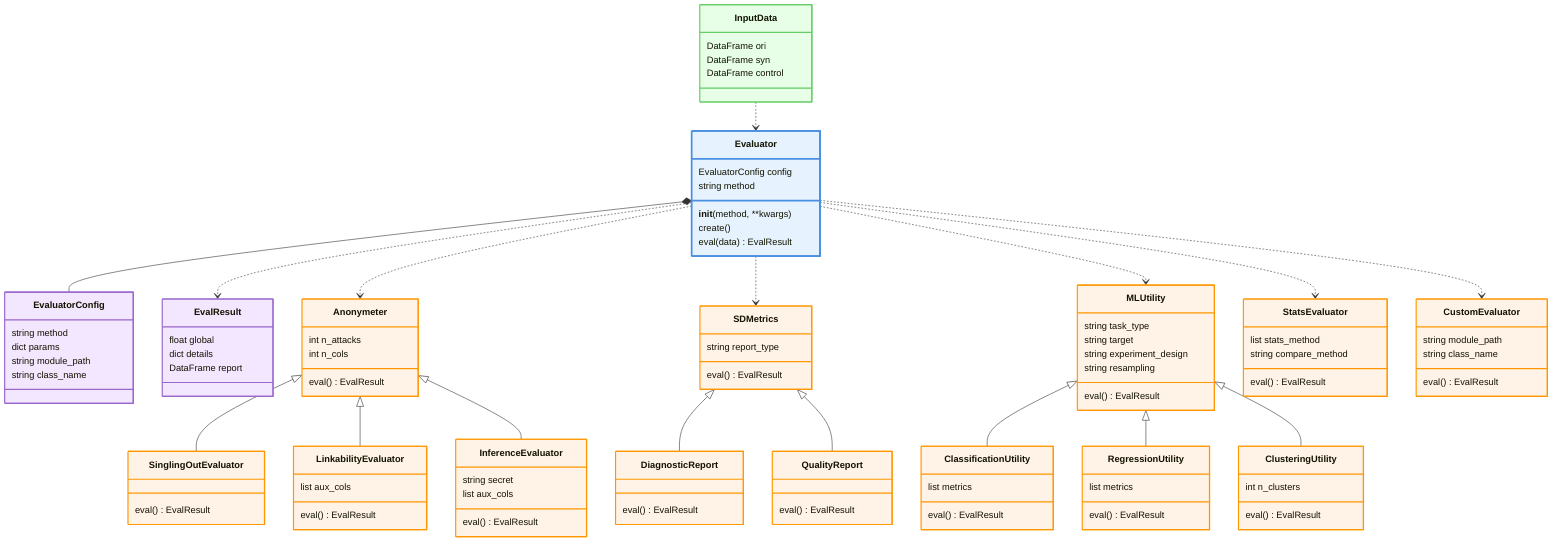 classDiagram
    class Evaluator {
        EvaluatorConfig config
        string method
        __init__(method, **kwargs)
        create()
        eval(data) EvalResult
    }

    class EvaluatorConfig {
        string method
        dict params
        string module_path
        string class_name
    }

    class EvalResult {
        float global
        dict details
        DataFrame report
    }

    %% Privacy Risk Evaluators
    class Anonymeter {
        int n_attacks
        int n_cols
        eval() EvalResult
    }

    class SinglingOutEvaluator {
        eval() EvalResult
    }

    class LinkabilityEvaluator {
        list aux_cols
        eval() EvalResult
    }

    class InferenceEvaluator {
        string secret
        list aux_cols
        eval() EvalResult
    }

    %% Data Quality Evaluators
    class SDMetrics {
        string report_type
        eval() EvalResult
    }

    class DiagnosticReport {
        eval() EvalResult
    }

    class QualityReport {
        eval() EvalResult
    }

    %% ML Utility Evaluators
    class MLUtility {
        string task_type
        string target
        string experiment_design
        string resampling
        eval() EvalResult
    }

    class ClassificationUtility {
        list metrics
        eval() EvalResult
    }

    class RegressionUtility {
        list metrics
        eval() EvalResult
    }

    class ClusteringUtility {
        int n_clusters
        eval() EvalResult
    }

    %% Statistical Evaluator
    class StatsEvaluator {
        list stats_method
        string compare_method
        eval() EvalResult
    }

    %% Custom Evaluator
    class CustomEvaluator {
        string module_path
        string class_name
        eval() EvalResult
    }

    %% Input Data
    class InputData {
        DataFrame ori
        DataFrame syn
        DataFrame control
    }

    %% Relationships
    Evaluator *-- EvaluatorConfig
    Evaluator ..> EvalResult
    
    %% Inheritance for Privacy
    Anonymeter <|-- SinglingOutEvaluator
    Anonymeter <|-- LinkabilityEvaluator
    Anonymeter <|-- InferenceEvaluator
    
    %% Inheritance for Quality
    SDMetrics <|-- DiagnosticReport
    SDMetrics <|-- QualityReport
    
    %% Inheritance for ML Utility
    MLUtility <|-- ClassificationUtility
    MLUtility <|-- RegressionUtility
    MLUtility <|-- ClusteringUtility
    
    %% Dependencies
    Evaluator ..> Anonymeter
    Evaluator ..> SDMetrics
    Evaluator ..> MLUtility
    Evaluator ..> StatsEvaluator
    Evaluator ..> CustomEvaluator
    
    %% Data flow
    InputData ..> Evaluator

    %% Styling
    style Evaluator fill:#e6f3ff,stroke:#4a90e2,stroke-width:3px
    style EvaluatorConfig fill:#f3e6ff,stroke:#9966cc,stroke-width:2px
    style EvalResult fill:#f3e6ff,stroke:#9966cc,stroke-width:2px
    
    style Anonymeter fill:#fff2e6,stroke:#ff9800,stroke-width:2px
    style SinglingOutEvaluator fill:#fff2e6,stroke:#ff9800,stroke-width:2px
    style LinkabilityEvaluator fill:#fff2e6,stroke:#ff9800,stroke-width:2px
    style InferenceEvaluator fill:#fff2e6,stroke:#ff9800,stroke-width:2px
    
    style SDMetrics fill:#fff2e6,stroke:#ff9800,stroke-width:2px
    style DiagnosticReport fill:#fff2e6,stroke:#ff9800,stroke-width:2px
    style QualityReport fill:#fff2e6,stroke:#ff9800,stroke-width:2px
    
    style MLUtility fill:#fff2e6,stroke:#ff9800,stroke-width:2px
    style ClassificationUtility fill:#fff2e6,stroke:#ff9800,stroke-width:2px
    style RegressionUtility fill:#fff2e6,stroke:#ff9800,stroke-width:2px
    style ClusteringUtility fill:#fff2e6,stroke:#ff9800,stroke-width:2px
    
    style StatsEvaluator fill:#fff2e6,stroke:#ff9800,stroke-width:2px
    style CustomEvaluator fill:#fff2e6,stroke:#ff9800,stroke-width:2px
    
    style InputData fill:#e6ffe6,stroke:#66cc66,stroke-width:2px